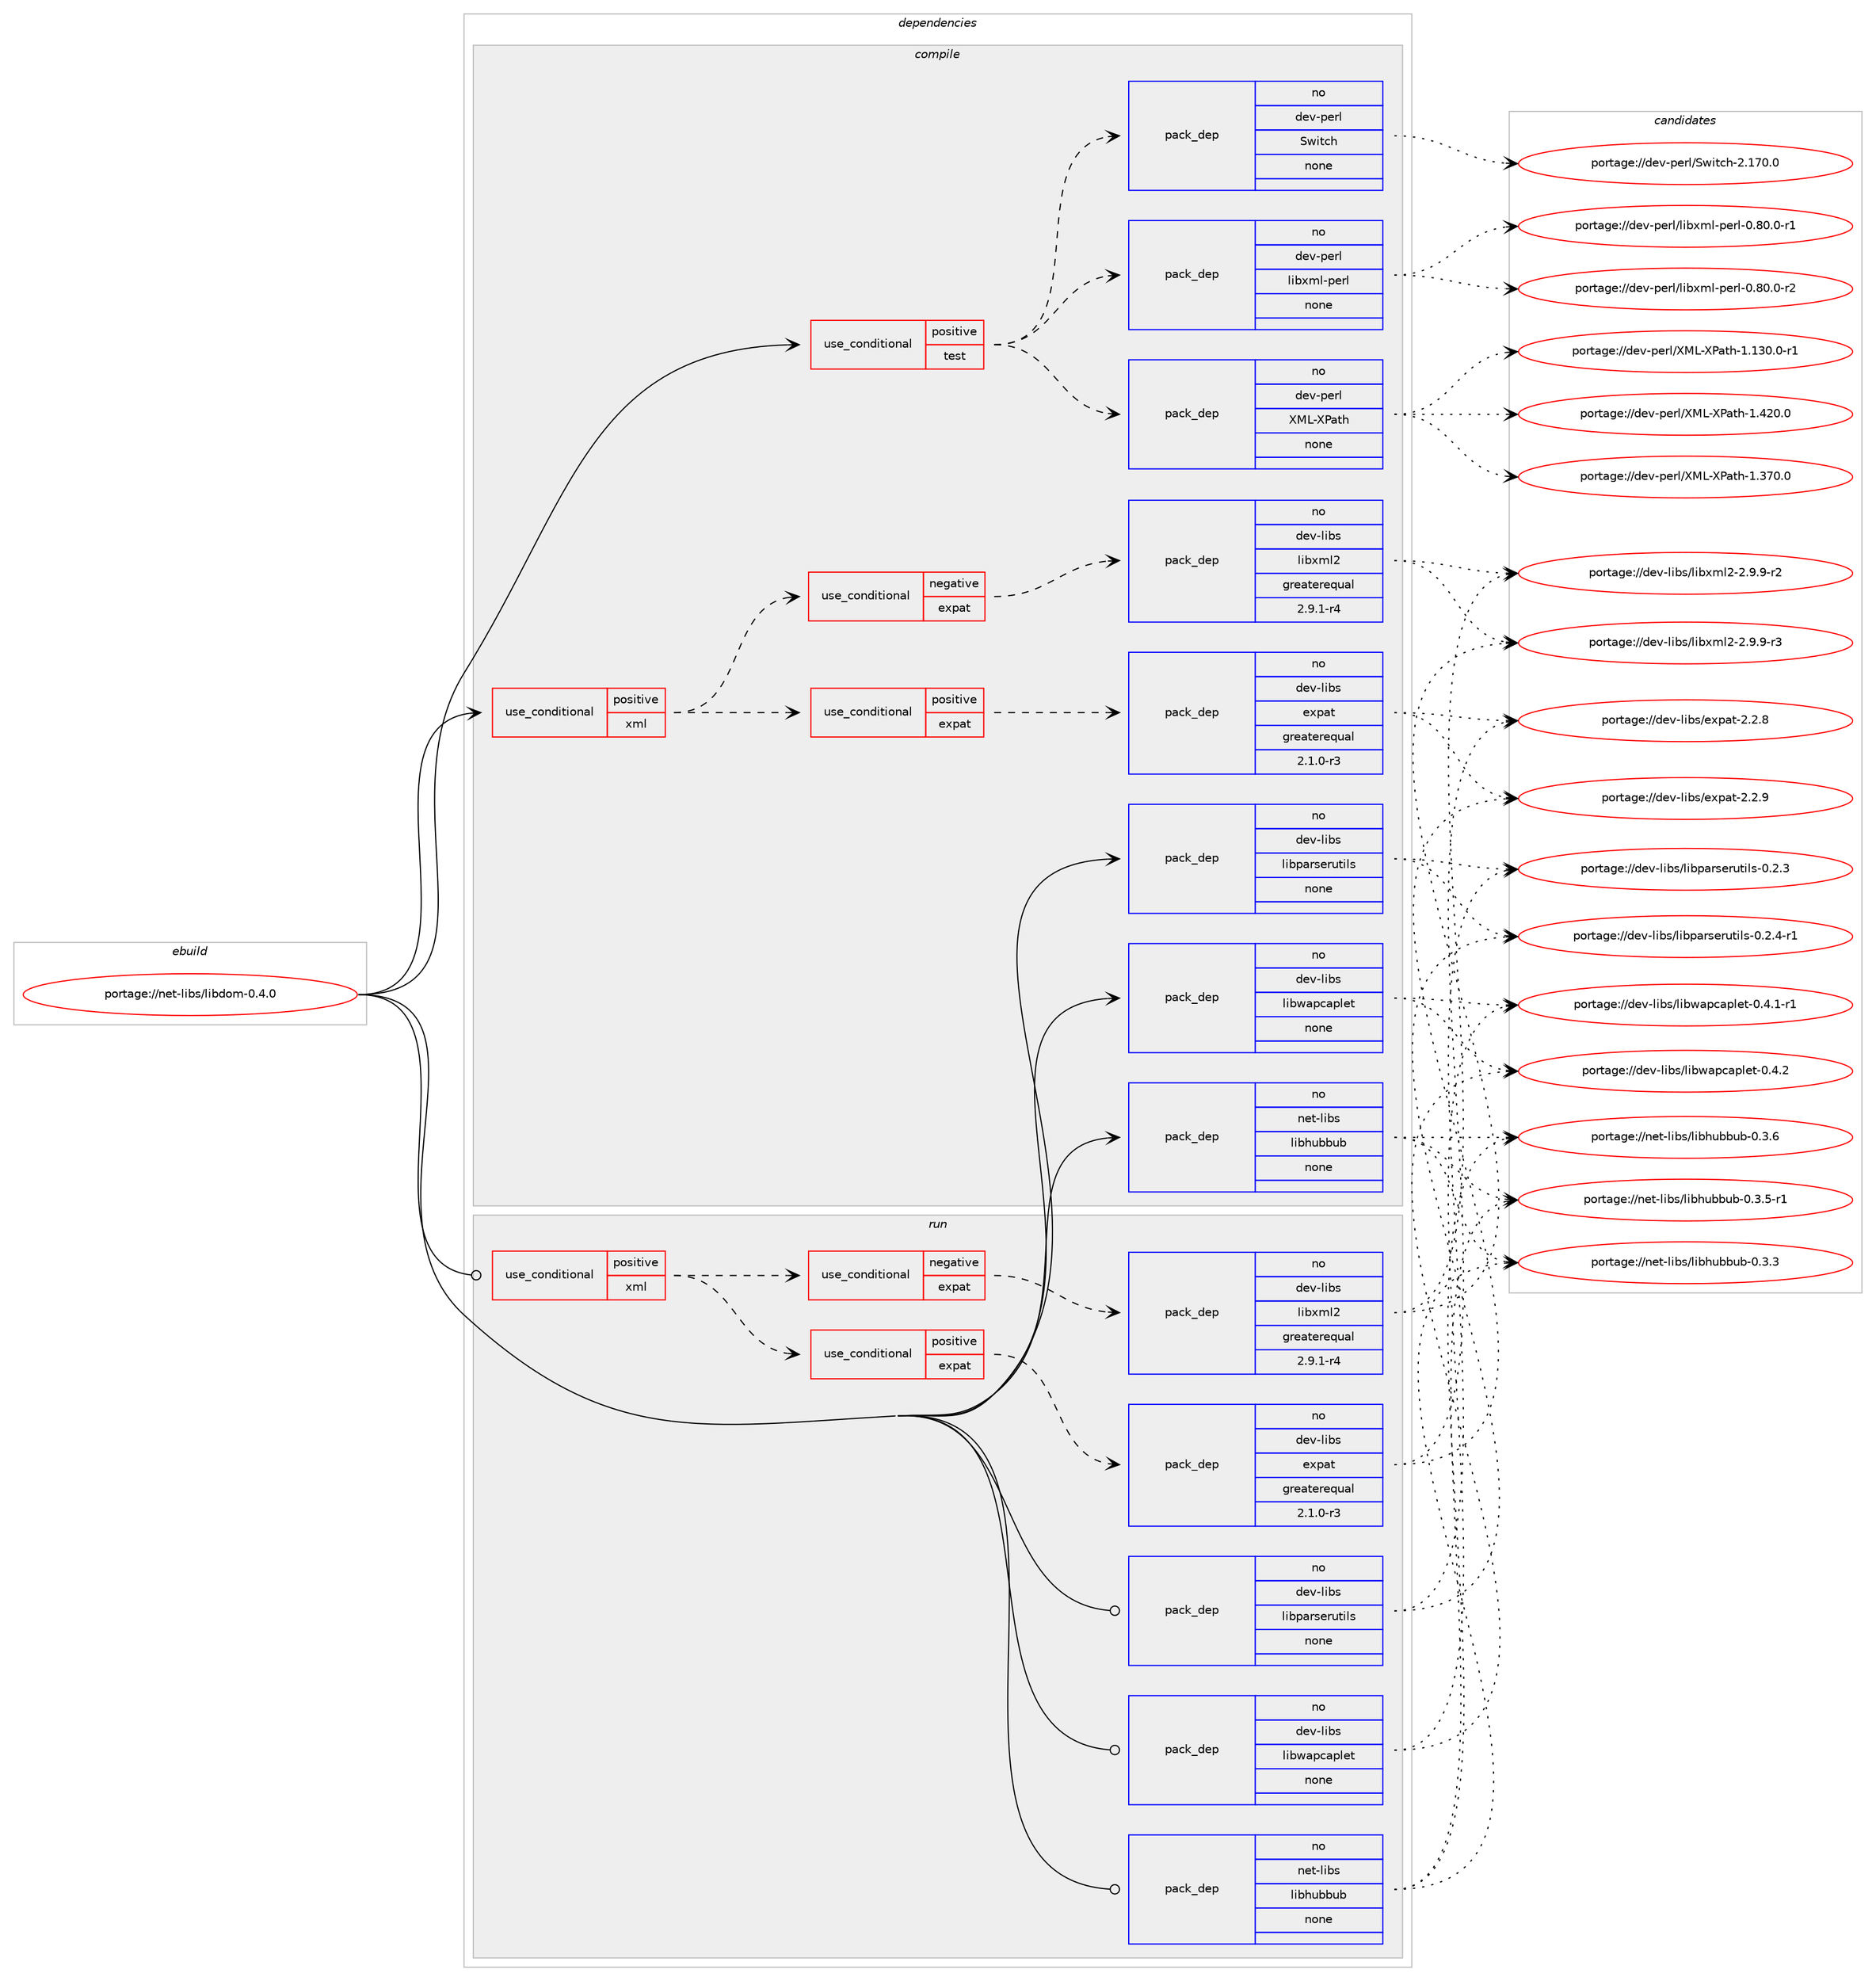 digraph prolog {

# *************
# Graph options
# *************

newrank=true;
concentrate=true;
compound=true;
graph [rankdir=LR,fontname=Helvetica,fontsize=10,ranksep=1.5];#, ranksep=2.5, nodesep=0.2];
edge  [arrowhead=vee];
node  [fontname=Helvetica,fontsize=10];

# **********
# The ebuild
# **********

subgraph cluster_leftcol {
color=gray;
rank=same;
label=<<i>ebuild</i>>;
id [label="portage://net-libs/libdom-0.4.0", color=red, width=4, href="../net-libs/libdom-0.4.0.svg"];
}

# ****************
# The dependencies
# ****************

subgraph cluster_midcol {
color=gray;
label=<<i>dependencies</i>>;
subgraph cluster_compile {
fillcolor="#eeeeee";
style=filled;
label=<<i>compile</i>>;
subgraph cond28972 {
dependency135089 [label=<<TABLE BORDER="0" CELLBORDER="1" CELLSPACING="0" CELLPADDING="4"><TR><TD ROWSPAN="3" CELLPADDING="10">use_conditional</TD></TR><TR><TD>positive</TD></TR><TR><TD>test</TD></TR></TABLE>>, shape=none, color=red];
subgraph pack103852 {
dependency135090 [label=<<TABLE BORDER="0" CELLBORDER="1" CELLSPACING="0" CELLPADDING="4" WIDTH="220"><TR><TD ROWSPAN="6" CELLPADDING="30">pack_dep</TD></TR><TR><TD WIDTH="110">no</TD></TR><TR><TD>dev-perl</TD></TR><TR><TD>XML-XPath</TD></TR><TR><TD>none</TD></TR><TR><TD></TD></TR></TABLE>>, shape=none, color=blue];
}
dependency135089:e -> dependency135090:w [weight=20,style="dashed",arrowhead="vee"];
subgraph pack103853 {
dependency135091 [label=<<TABLE BORDER="0" CELLBORDER="1" CELLSPACING="0" CELLPADDING="4" WIDTH="220"><TR><TD ROWSPAN="6" CELLPADDING="30">pack_dep</TD></TR><TR><TD WIDTH="110">no</TD></TR><TR><TD>dev-perl</TD></TR><TR><TD>libxml-perl</TD></TR><TR><TD>none</TD></TR><TR><TD></TD></TR></TABLE>>, shape=none, color=blue];
}
dependency135089:e -> dependency135091:w [weight=20,style="dashed",arrowhead="vee"];
subgraph pack103854 {
dependency135092 [label=<<TABLE BORDER="0" CELLBORDER="1" CELLSPACING="0" CELLPADDING="4" WIDTH="220"><TR><TD ROWSPAN="6" CELLPADDING="30">pack_dep</TD></TR><TR><TD WIDTH="110">no</TD></TR><TR><TD>dev-perl</TD></TR><TR><TD>Switch</TD></TR><TR><TD>none</TD></TR><TR><TD></TD></TR></TABLE>>, shape=none, color=blue];
}
dependency135089:e -> dependency135092:w [weight=20,style="dashed",arrowhead="vee"];
}
id:e -> dependency135089:w [weight=20,style="solid",arrowhead="vee"];
subgraph cond28973 {
dependency135093 [label=<<TABLE BORDER="0" CELLBORDER="1" CELLSPACING="0" CELLPADDING="4"><TR><TD ROWSPAN="3" CELLPADDING="10">use_conditional</TD></TR><TR><TD>positive</TD></TR><TR><TD>xml</TD></TR></TABLE>>, shape=none, color=red];
subgraph cond28974 {
dependency135094 [label=<<TABLE BORDER="0" CELLBORDER="1" CELLSPACING="0" CELLPADDING="4"><TR><TD ROWSPAN="3" CELLPADDING="10">use_conditional</TD></TR><TR><TD>positive</TD></TR><TR><TD>expat</TD></TR></TABLE>>, shape=none, color=red];
subgraph pack103855 {
dependency135095 [label=<<TABLE BORDER="0" CELLBORDER="1" CELLSPACING="0" CELLPADDING="4" WIDTH="220"><TR><TD ROWSPAN="6" CELLPADDING="30">pack_dep</TD></TR><TR><TD WIDTH="110">no</TD></TR><TR><TD>dev-libs</TD></TR><TR><TD>expat</TD></TR><TR><TD>greaterequal</TD></TR><TR><TD>2.1.0-r3</TD></TR></TABLE>>, shape=none, color=blue];
}
dependency135094:e -> dependency135095:w [weight=20,style="dashed",arrowhead="vee"];
}
dependency135093:e -> dependency135094:w [weight=20,style="dashed",arrowhead="vee"];
subgraph cond28975 {
dependency135096 [label=<<TABLE BORDER="0" CELLBORDER="1" CELLSPACING="0" CELLPADDING="4"><TR><TD ROWSPAN="3" CELLPADDING="10">use_conditional</TD></TR><TR><TD>negative</TD></TR><TR><TD>expat</TD></TR></TABLE>>, shape=none, color=red];
subgraph pack103856 {
dependency135097 [label=<<TABLE BORDER="0" CELLBORDER="1" CELLSPACING="0" CELLPADDING="4" WIDTH="220"><TR><TD ROWSPAN="6" CELLPADDING="30">pack_dep</TD></TR><TR><TD WIDTH="110">no</TD></TR><TR><TD>dev-libs</TD></TR><TR><TD>libxml2</TD></TR><TR><TD>greaterequal</TD></TR><TR><TD>2.9.1-r4</TD></TR></TABLE>>, shape=none, color=blue];
}
dependency135096:e -> dependency135097:w [weight=20,style="dashed",arrowhead="vee"];
}
dependency135093:e -> dependency135096:w [weight=20,style="dashed",arrowhead="vee"];
}
id:e -> dependency135093:w [weight=20,style="solid",arrowhead="vee"];
subgraph pack103857 {
dependency135098 [label=<<TABLE BORDER="0" CELLBORDER="1" CELLSPACING="0" CELLPADDING="4" WIDTH="220"><TR><TD ROWSPAN="6" CELLPADDING="30">pack_dep</TD></TR><TR><TD WIDTH="110">no</TD></TR><TR><TD>dev-libs</TD></TR><TR><TD>libparserutils</TD></TR><TR><TD>none</TD></TR><TR><TD></TD></TR></TABLE>>, shape=none, color=blue];
}
id:e -> dependency135098:w [weight=20,style="solid",arrowhead="vee"];
subgraph pack103858 {
dependency135099 [label=<<TABLE BORDER="0" CELLBORDER="1" CELLSPACING="0" CELLPADDING="4" WIDTH="220"><TR><TD ROWSPAN="6" CELLPADDING="30">pack_dep</TD></TR><TR><TD WIDTH="110">no</TD></TR><TR><TD>dev-libs</TD></TR><TR><TD>libwapcaplet</TD></TR><TR><TD>none</TD></TR><TR><TD></TD></TR></TABLE>>, shape=none, color=blue];
}
id:e -> dependency135099:w [weight=20,style="solid",arrowhead="vee"];
subgraph pack103859 {
dependency135100 [label=<<TABLE BORDER="0" CELLBORDER="1" CELLSPACING="0" CELLPADDING="4" WIDTH="220"><TR><TD ROWSPAN="6" CELLPADDING="30">pack_dep</TD></TR><TR><TD WIDTH="110">no</TD></TR><TR><TD>net-libs</TD></TR><TR><TD>libhubbub</TD></TR><TR><TD>none</TD></TR><TR><TD></TD></TR></TABLE>>, shape=none, color=blue];
}
id:e -> dependency135100:w [weight=20,style="solid",arrowhead="vee"];
}
subgraph cluster_compileandrun {
fillcolor="#eeeeee";
style=filled;
label=<<i>compile and run</i>>;
}
subgraph cluster_run {
fillcolor="#eeeeee";
style=filled;
label=<<i>run</i>>;
subgraph cond28976 {
dependency135101 [label=<<TABLE BORDER="0" CELLBORDER="1" CELLSPACING="0" CELLPADDING="4"><TR><TD ROWSPAN="3" CELLPADDING="10">use_conditional</TD></TR><TR><TD>positive</TD></TR><TR><TD>xml</TD></TR></TABLE>>, shape=none, color=red];
subgraph cond28977 {
dependency135102 [label=<<TABLE BORDER="0" CELLBORDER="1" CELLSPACING="0" CELLPADDING="4"><TR><TD ROWSPAN="3" CELLPADDING="10">use_conditional</TD></TR><TR><TD>positive</TD></TR><TR><TD>expat</TD></TR></TABLE>>, shape=none, color=red];
subgraph pack103860 {
dependency135103 [label=<<TABLE BORDER="0" CELLBORDER="1" CELLSPACING="0" CELLPADDING="4" WIDTH="220"><TR><TD ROWSPAN="6" CELLPADDING="30">pack_dep</TD></TR><TR><TD WIDTH="110">no</TD></TR><TR><TD>dev-libs</TD></TR><TR><TD>expat</TD></TR><TR><TD>greaterequal</TD></TR><TR><TD>2.1.0-r3</TD></TR></TABLE>>, shape=none, color=blue];
}
dependency135102:e -> dependency135103:w [weight=20,style="dashed",arrowhead="vee"];
}
dependency135101:e -> dependency135102:w [weight=20,style="dashed",arrowhead="vee"];
subgraph cond28978 {
dependency135104 [label=<<TABLE BORDER="0" CELLBORDER="1" CELLSPACING="0" CELLPADDING="4"><TR><TD ROWSPAN="3" CELLPADDING="10">use_conditional</TD></TR><TR><TD>negative</TD></TR><TR><TD>expat</TD></TR></TABLE>>, shape=none, color=red];
subgraph pack103861 {
dependency135105 [label=<<TABLE BORDER="0" CELLBORDER="1" CELLSPACING="0" CELLPADDING="4" WIDTH="220"><TR><TD ROWSPAN="6" CELLPADDING="30">pack_dep</TD></TR><TR><TD WIDTH="110">no</TD></TR><TR><TD>dev-libs</TD></TR><TR><TD>libxml2</TD></TR><TR><TD>greaterequal</TD></TR><TR><TD>2.9.1-r4</TD></TR></TABLE>>, shape=none, color=blue];
}
dependency135104:e -> dependency135105:w [weight=20,style="dashed",arrowhead="vee"];
}
dependency135101:e -> dependency135104:w [weight=20,style="dashed",arrowhead="vee"];
}
id:e -> dependency135101:w [weight=20,style="solid",arrowhead="odot"];
subgraph pack103862 {
dependency135106 [label=<<TABLE BORDER="0" CELLBORDER="1" CELLSPACING="0" CELLPADDING="4" WIDTH="220"><TR><TD ROWSPAN="6" CELLPADDING="30">pack_dep</TD></TR><TR><TD WIDTH="110">no</TD></TR><TR><TD>dev-libs</TD></TR><TR><TD>libparserutils</TD></TR><TR><TD>none</TD></TR><TR><TD></TD></TR></TABLE>>, shape=none, color=blue];
}
id:e -> dependency135106:w [weight=20,style="solid",arrowhead="odot"];
subgraph pack103863 {
dependency135107 [label=<<TABLE BORDER="0" CELLBORDER="1" CELLSPACING="0" CELLPADDING="4" WIDTH="220"><TR><TD ROWSPAN="6" CELLPADDING="30">pack_dep</TD></TR><TR><TD WIDTH="110">no</TD></TR><TR><TD>dev-libs</TD></TR><TR><TD>libwapcaplet</TD></TR><TR><TD>none</TD></TR><TR><TD></TD></TR></TABLE>>, shape=none, color=blue];
}
id:e -> dependency135107:w [weight=20,style="solid",arrowhead="odot"];
subgraph pack103864 {
dependency135108 [label=<<TABLE BORDER="0" CELLBORDER="1" CELLSPACING="0" CELLPADDING="4" WIDTH="220"><TR><TD ROWSPAN="6" CELLPADDING="30">pack_dep</TD></TR><TR><TD WIDTH="110">no</TD></TR><TR><TD>net-libs</TD></TR><TR><TD>libhubbub</TD></TR><TR><TD>none</TD></TR><TR><TD></TD></TR></TABLE>>, shape=none, color=blue];
}
id:e -> dependency135108:w [weight=20,style="solid",arrowhead="odot"];
}
}

# **************
# The candidates
# **************

subgraph cluster_choices {
rank=same;
color=gray;
label=<<i>candidates</i>>;

subgraph choice103852 {
color=black;
nodesep=1;
choice1001011184511210111410847887776458880971161044549465250484648 [label="portage://dev-perl/XML-XPath-1.420.0", color=red, width=4,href="../dev-perl/XML-XPath-1.420.0.svg"];
choice1001011184511210111410847887776458880971161044549465155484648 [label="portage://dev-perl/XML-XPath-1.370.0", color=red, width=4,href="../dev-perl/XML-XPath-1.370.0.svg"];
choice10010111845112101114108478877764588809711610445494649514846484511449 [label="portage://dev-perl/XML-XPath-1.130.0-r1", color=red, width=4,href="../dev-perl/XML-XPath-1.130.0-r1.svg"];
dependency135090:e -> choice1001011184511210111410847887776458880971161044549465250484648:w [style=dotted,weight="100"];
dependency135090:e -> choice1001011184511210111410847887776458880971161044549465155484648:w [style=dotted,weight="100"];
dependency135090:e -> choice10010111845112101114108478877764588809711610445494649514846484511449:w [style=dotted,weight="100"];
}
subgraph choice103853 {
color=black;
nodesep=1;
choice10010111845112101114108471081059812010910845112101114108454846564846484511450 [label="portage://dev-perl/libxml-perl-0.80.0-r2", color=red, width=4,href="../dev-perl/libxml-perl-0.80.0-r2.svg"];
choice10010111845112101114108471081059812010910845112101114108454846564846484511449 [label="portage://dev-perl/libxml-perl-0.80.0-r1", color=red, width=4,href="../dev-perl/libxml-perl-0.80.0-r1.svg"];
dependency135091:e -> choice10010111845112101114108471081059812010910845112101114108454846564846484511450:w [style=dotted,weight="100"];
dependency135091:e -> choice10010111845112101114108471081059812010910845112101114108454846564846484511449:w [style=dotted,weight="100"];
}
subgraph choice103854 {
color=black;
nodesep=1;
choice100101118451121011141084783119105116991044550464955484648 [label="portage://dev-perl/Switch-2.170.0", color=red, width=4,href="../dev-perl/Switch-2.170.0.svg"];
dependency135092:e -> choice100101118451121011141084783119105116991044550464955484648:w [style=dotted,weight="100"];
}
subgraph choice103855 {
color=black;
nodesep=1;
choice10010111845108105981154710112011297116455046504657 [label="portage://dev-libs/expat-2.2.9", color=red, width=4,href="../dev-libs/expat-2.2.9.svg"];
choice10010111845108105981154710112011297116455046504656 [label="portage://dev-libs/expat-2.2.8", color=red, width=4,href="../dev-libs/expat-2.2.8.svg"];
dependency135095:e -> choice10010111845108105981154710112011297116455046504657:w [style=dotted,weight="100"];
dependency135095:e -> choice10010111845108105981154710112011297116455046504656:w [style=dotted,weight="100"];
}
subgraph choice103856 {
color=black;
nodesep=1;
choice10010111845108105981154710810598120109108504550465746574511451 [label="portage://dev-libs/libxml2-2.9.9-r3", color=red, width=4,href="../dev-libs/libxml2-2.9.9-r3.svg"];
choice10010111845108105981154710810598120109108504550465746574511450 [label="portage://dev-libs/libxml2-2.9.9-r2", color=red, width=4,href="../dev-libs/libxml2-2.9.9-r2.svg"];
dependency135097:e -> choice10010111845108105981154710810598120109108504550465746574511451:w [style=dotted,weight="100"];
dependency135097:e -> choice10010111845108105981154710810598120109108504550465746574511450:w [style=dotted,weight="100"];
}
subgraph choice103857 {
color=black;
nodesep=1;
choice10010111845108105981154710810598112971141151011141171161051081154548465046524511449 [label="portage://dev-libs/libparserutils-0.2.4-r1", color=red, width=4,href="../dev-libs/libparserutils-0.2.4-r1.svg"];
choice1001011184510810598115471081059811297114115101114117116105108115454846504651 [label="portage://dev-libs/libparserutils-0.2.3", color=red, width=4,href="../dev-libs/libparserutils-0.2.3.svg"];
dependency135098:e -> choice10010111845108105981154710810598112971141151011141171161051081154548465046524511449:w [style=dotted,weight="100"];
dependency135098:e -> choice1001011184510810598115471081059811297114115101114117116105108115454846504651:w [style=dotted,weight="100"];
}
subgraph choice103858 {
color=black;
nodesep=1;
choice10010111845108105981154710810598119971129997112108101116454846524650 [label="portage://dev-libs/libwapcaplet-0.4.2", color=red, width=4,href="../dev-libs/libwapcaplet-0.4.2.svg"];
choice100101118451081059811547108105981199711299971121081011164548465246494511449 [label="portage://dev-libs/libwapcaplet-0.4.1-r1", color=red, width=4,href="../dev-libs/libwapcaplet-0.4.1-r1.svg"];
dependency135099:e -> choice10010111845108105981154710810598119971129997112108101116454846524650:w [style=dotted,weight="100"];
dependency135099:e -> choice100101118451081059811547108105981199711299971121081011164548465246494511449:w [style=dotted,weight="100"];
}
subgraph choice103859 {
color=black;
nodesep=1;
choice11010111645108105981154710810598104117989811798454846514654 [label="portage://net-libs/libhubbub-0.3.6", color=red, width=4,href="../net-libs/libhubbub-0.3.6.svg"];
choice110101116451081059811547108105981041179898117984548465146534511449 [label="portage://net-libs/libhubbub-0.3.5-r1", color=red, width=4,href="../net-libs/libhubbub-0.3.5-r1.svg"];
choice11010111645108105981154710810598104117989811798454846514651 [label="portage://net-libs/libhubbub-0.3.3", color=red, width=4,href="../net-libs/libhubbub-0.3.3.svg"];
dependency135100:e -> choice11010111645108105981154710810598104117989811798454846514654:w [style=dotted,weight="100"];
dependency135100:e -> choice110101116451081059811547108105981041179898117984548465146534511449:w [style=dotted,weight="100"];
dependency135100:e -> choice11010111645108105981154710810598104117989811798454846514651:w [style=dotted,weight="100"];
}
subgraph choice103860 {
color=black;
nodesep=1;
choice10010111845108105981154710112011297116455046504657 [label="portage://dev-libs/expat-2.2.9", color=red, width=4,href="../dev-libs/expat-2.2.9.svg"];
choice10010111845108105981154710112011297116455046504656 [label="portage://dev-libs/expat-2.2.8", color=red, width=4,href="../dev-libs/expat-2.2.8.svg"];
dependency135103:e -> choice10010111845108105981154710112011297116455046504657:w [style=dotted,weight="100"];
dependency135103:e -> choice10010111845108105981154710112011297116455046504656:w [style=dotted,weight="100"];
}
subgraph choice103861 {
color=black;
nodesep=1;
choice10010111845108105981154710810598120109108504550465746574511451 [label="portage://dev-libs/libxml2-2.9.9-r3", color=red, width=4,href="../dev-libs/libxml2-2.9.9-r3.svg"];
choice10010111845108105981154710810598120109108504550465746574511450 [label="portage://dev-libs/libxml2-2.9.9-r2", color=red, width=4,href="../dev-libs/libxml2-2.9.9-r2.svg"];
dependency135105:e -> choice10010111845108105981154710810598120109108504550465746574511451:w [style=dotted,weight="100"];
dependency135105:e -> choice10010111845108105981154710810598120109108504550465746574511450:w [style=dotted,weight="100"];
}
subgraph choice103862 {
color=black;
nodesep=1;
choice10010111845108105981154710810598112971141151011141171161051081154548465046524511449 [label="portage://dev-libs/libparserutils-0.2.4-r1", color=red, width=4,href="../dev-libs/libparserutils-0.2.4-r1.svg"];
choice1001011184510810598115471081059811297114115101114117116105108115454846504651 [label="portage://dev-libs/libparserutils-0.2.3", color=red, width=4,href="../dev-libs/libparserutils-0.2.3.svg"];
dependency135106:e -> choice10010111845108105981154710810598112971141151011141171161051081154548465046524511449:w [style=dotted,weight="100"];
dependency135106:e -> choice1001011184510810598115471081059811297114115101114117116105108115454846504651:w [style=dotted,weight="100"];
}
subgraph choice103863 {
color=black;
nodesep=1;
choice10010111845108105981154710810598119971129997112108101116454846524650 [label="portage://dev-libs/libwapcaplet-0.4.2", color=red, width=4,href="../dev-libs/libwapcaplet-0.4.2.svg"];
choice100101118451081059811547108105981199711299971121081011164548465246494511449 [label="portage://dev-libs/libwapcaplet-0.4.1-r1", color=red, width=4,href="../dev-libs/libwapcaplet-0.4.1-r1.svg"];
dependency135107:e -> choice10010111845108105981154710810598119971129997112108101116454846524650:w [style=dotted,weight="100"];
dependency135107:e -> choice100101118451081059811547108105981199711299971121081011164548465246494511449:w [style=dotted,weight="100"];
}
subgraph choice103864 {
color=black;
nodesep=1;
choice11010111645108105981154710810598104117989811798454846514654 [label="portage://net-libs/libhubbub-0.3.6", color=red, width=4,href="../net-libs/libhubbub-0.3.6.svg"];
choice110101116451081059811547108105981041179898117984548465146534511449 [label="portage://net-libs/libhubbub-0.3.5-r1", color=red, width=4,href="../net-libs/libhubbub-0.3.5-r1.svg"];
choice11010111645108105981154710810598104117989811798454846514651 [label="portage://net-libs/libhubbub-0.3.3", color=red, width=4,href="../net-libs/libhubbub-0.3.3.svg"];
dependency135108:e -> choice11010111645108105981154710810598104117989811798454846514654:w [style=dotted,weight="100"];
dependency135108:e -> choice110101116451081059811547108105981041179898117984548465146534511449:w [style=dotted,weight="100"];
dependency135108:e -> choice11010111645108105981154710810598104117989811798454846514651:w [style=dotted,weight="100"];
}
}

}
